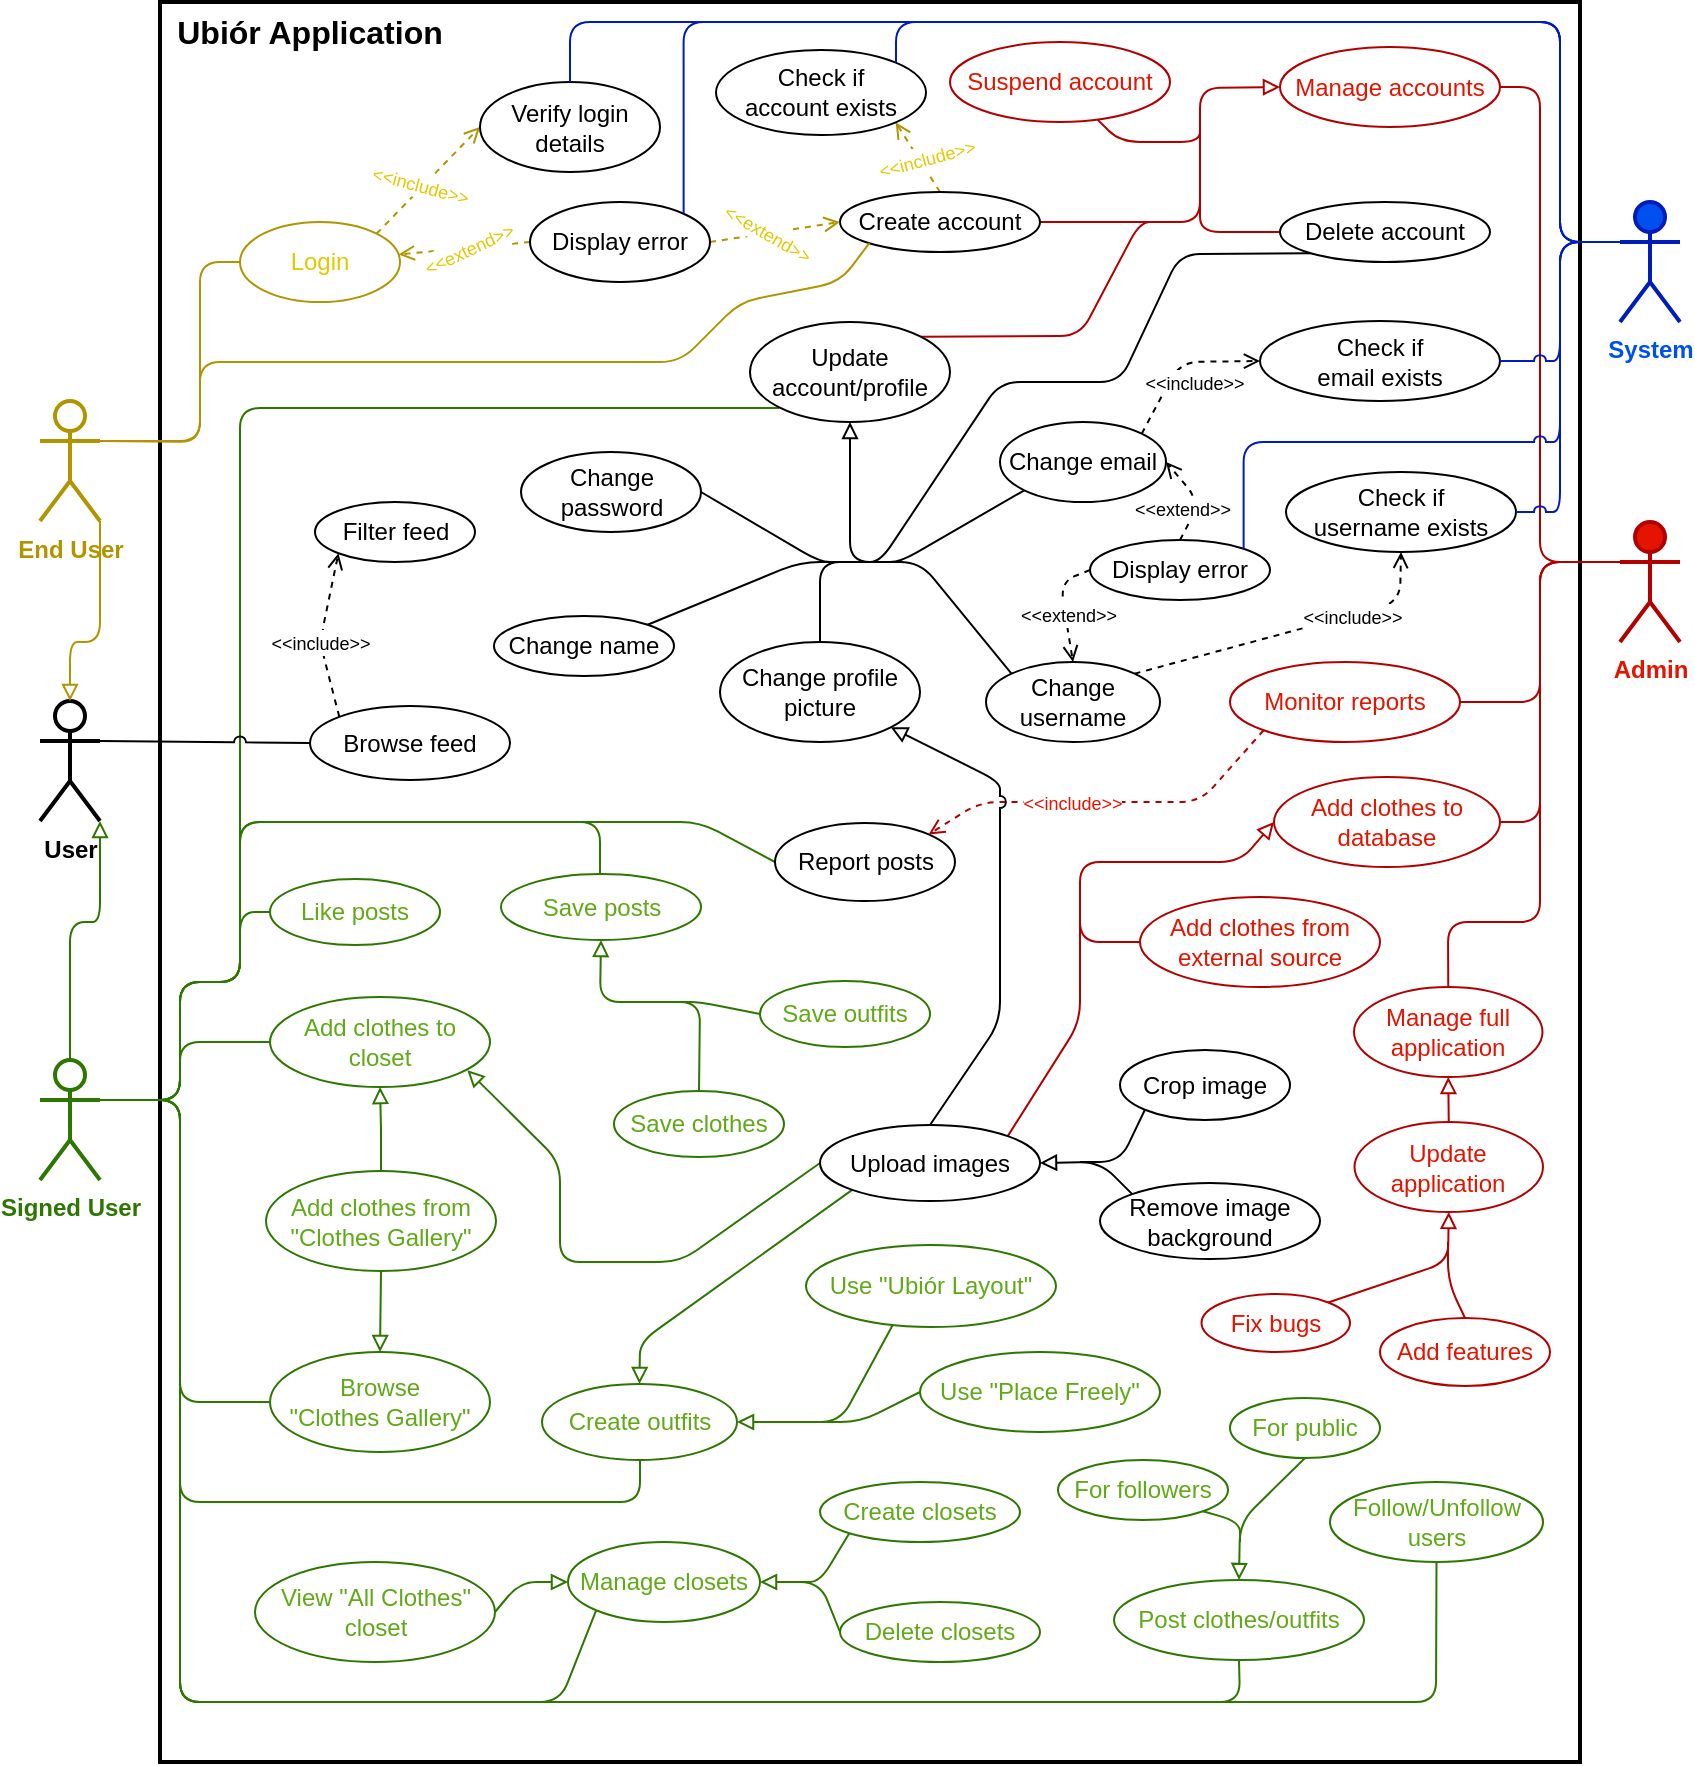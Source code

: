 <mxfile version="24.7.17">
  <diagram name="Page-1" id="gs_aOqwsEI-hXeiFnMBu">
    <mxGraphModel dx="1235" dy="787" grid="1" gridSize="10" guides="1" tooltips="1" connect="1" arrows="1" fold="1" page="1" pageScale="1" pageWidth="850" pageHeight="1100" math="0" shadow="0">
      <root>
        <mxCell id="0" />
        <mxCell id="1" parent="0" />
        <mxCell id="WsgM8p-42U-ugkuJ-MHo-3" value="" style="rounded=0;whiteSpace=wrap;html=1;pointerEvents=0;strokeColor=default;strokeWidth=2;align=center;verticalAlign=middle;fontFamily=Helvetica;fontSize=16;fontColor=default;fontStyle=1;fillColor=none;glass=0;" vertex="1" parent="1">
          <mxGeometry x="80" y="50" width="710" height="880" as="geometry" />
        </mxCell>
        <mxCell id="CfmcXVOaQfcL6Jrz_3zt-61" style="edgeStyle=orthogonalEdgeStyle;curved=0;rounded=1;orthogonalLoop=1;jettySize=auto;html=1;exitX=1;exitY=0.333;exitDx=0;exitDy=0;exitPerimeter=0;elbow=vertical;endArrow=none;endFill=0;fillColor=#60a917;strokeColor=#2D7600;entryX=0;entryY=1;entryDx=0;entryDy=0;" parent="1" source="CfmcXVOaQfcL6Jrz_3zt-5" target="CfmcXVOaQfcL6Jrz_3zt-29" edge="1">
          <mxGeometry relative="1" as="geometry">
            <Array as="points">
              <mxPoint x="90" y="599" />
              <mxPoint x="90" y="540" />
              <mxPoint x="120" y="540" />
              <mxPoint x="120" y="253" />
              <mxPoint x="390" y="253" />
            </Array>
          </mxGeometry>
        </mxCell>
        <mxCell id="CfmcXVOaQfcL6Jrz_3zt-181" style="edgeStyle=none;rounded=1;orthogonalLoop=1;jettySize=auto;html=1;exitX=1;exitY=0.333;exitDx=0;exitDy=0;exitPerimeter=0;entryX=0;entryY=0.5;entryDx=0;entryDy=0;elbow=vertical;curved=0;fillColor=#60a917;strokeColor=#2D7600;endArrow=none;endFill=0;" parent="1" source="CfmcXVOaQfcL6Jrz_3zt-5" target="CfmcXVOaQfcL6Jrz_3zt-36" edge="1">
          <mxGeometry relative="1" as="geometry">
            <Array as="points">
              <mxPoint x="90" y="599" />
              <mxPoint x="90" y="540" />
              <mxPoint x="120" y="540" />
              <mxPoint x="120" y="460" />
              <mxPoint x="350" y="460" />
            </Array>
          </mxGeometry>
        </mxCell>
        <mxCell id="CfmcXVOaQfcL6Jrz_3zt-231" style="edgeStyle=none;rounded=1;orthogonalLoop=1;jettySize=auto;html=1;exitX=1;exitY=0.333;exitDx=0;exitDy=0;exitPerimeter=0;entryX=0;entryY=1;entryDx=0;entryDy=0;elbow=vertical;fillColor=#60a917;strokeColor=#2D7600;endArrow=none;endFill=0;curved=0;" parent="1" source="CfmcXVOaQfcL6Jrz_3zt-5" target="CfmcXVOaQfcL6Jrz_3zt-17" edge="1">
          <mxGeometry relative="1" as="geometry">
            <Array as="points">
              <mxPoint x="90" y="599" />
              <mxPoint x="90" y="900" />
              <mxPoint x="280" y="900" />
            </Array>
          </mxGeometry>
        </mxCell>
        <mxCell id="CfmcXVOaQfcL6Jrz_3zt-232" style="edgeStyle=none;rounded=1;orthogonalLoop=1;jettySize=auto;html=1;exitX=1;exitY=0.333;exitDx=0;exitDy=0;exitPerimeter=0;entryX=0.5;entryY=1;entryDx=0;entryDy=0;elbow=vertical;fillColor=#60a917;strokeColor=#2D7600;curved=0;endArrow=none;endFill=0;" parent="1" source="CfmcXVOaQfcL6Jrz_3zt-5" target="CfmcXVOaQfcL6Jrz_3zt-16" edge="1">
          <mxGeometry relative="1" as="geometry">
            <Array as="points">
              <mxPoint x="90" y="599" />
              <mxPoint x="90" y="900" />
              <mxPoint x="718" y="900" />
            </Array>
          </mxGeometry>
        </mxCell>
        <mxCell id="CfmcXVOaQfcL6Jrz_3zt-239" style="edgeStyle=none;rounded=1;orthogonalLoop=1;jettySize=auto;html=1;exitX=1;exitY=0.333;exitDx=0;exitDy=0;exitPerimeter=0;entryX=0.5;entryY=1;entryDx=0;entryDy=0;elbow=vertical;curved=0;endArrow=none;endFill=0;fillColor=#60a917;strokeColor=#2D7600;" parent="1" source="CfmcXVOaQfcL6Jrz_3zt-5" target="CfmcXVOaQfcL6Jrz_3zt-21" edge="1">
          <mxGeometry relative="1" as="geometry">
            <Array as="points">
              <mxPoint x="90" y="599" />
              <mxPoint x="90" y="900" />
              <mxPoint x="620" y="900" />
            </Array>
          </mxGeometry>
        </mxCell>
        <mxCell id="GW-0ELmirw-C5afW0s54-2" style="edgeStyle=orthogonalEdgeStyle;rounded=1;orthogonalLoop=1;jettySize=auto;html=1;exitX=1;exitY=0.333;exitDx=0;exitDy=0;exitPerimeter=0;entryX=0.5;entryY=0;entryDx=0;entryDy=0;fillColor=#60a917;strokeColor=#2D7600;endArrow=none;endFill=0;curved=0;" parent="1" source="CfmcXVOaQfcL6Jrz_3zt-5" target="CfmcXVOaQfcL6Jrz_3zt-126" edge="1">
          <mxGeometry relative="1" as="geometry">
            <Array as="points">
              <mxPoint x="90" y="599" />
              <mxPoint x="90" y="540" />
              <mxPoint x="120" y="540" />
              <mxPoint x="120" y="460" />
              <mxPoint x="300" y="460" />
              <mxPoint x="300" y="486" />
            </Array>
          </mxGeometry>
        </mxCell>
        <mxCell id="GW-0ELmirw-C5afW0s54-3" style="edgeStyle=orthogonalEdgeStyle;rounded=1;orthogonalLoop=1;jettySize=auto;html=1;exitX=1;exitY=0.333;exitDx=0;exitDy=0;exitPerimeter=0;entryX=0;entryY=0.5;entryDx=0;entryDy=0;curved=0;endArrow=none;endFill=0;fillColor=#60a917;strokeColor=#2D7600;" parent="1" source="CfmcXVOaQfcL6Jrz_3zt-5" target="CfmcXVOaQfcL6Jrz_3zt-67" edge="1">
          <mxGeometry relative="1" as="geometry">
            <Array as="points">
              <mxPoint x="90" y="599" />
              <mxPoint x="90" y="570" />
              <mxPoint x="135" y="570" />
            </Array>
          </mxGeometry>
        </mxCell>
        <mxCell id="GW-0ELmirw-C5afW0s54-4" style="edgeStyle=orthogonalEdgeStyle;rounded=1;orthogonalLoop=1;jettySize=auto;html=1;exitX=1;exitY=0.333;exitDx=0;exitDy=0;exitPerimeter=0;entryX=0;entryY=0.5;entryDx=0;entryDy=0;curved=0;fillColor=#60a917;strokeColor=#2D7600;endArrow=none;endFill=0;" parent="1" source="CfmcXVOaQfcL6Jrz_3zt-5" target="CfmcXVOaQfcL6Jrz_3zt-12" edge="1">
          <mxGeometry relative="1" as="geometry">
            <Array as="points">
              <mxPoint x="90" y="599" />
              <mxPoint x="90" y="750" />
            </Array>
          </mxGeometry>
        </mxCell>
        <mxCell id="RnD1XmNKYKSBcxlzAFA2-1" style="edgeStyle=orthogonalEdgeStyle;rounded=1;orthogonalLoop=1;jettySize=auto;html=1;exitX=1;exitY=0.333;exitDx=0;exitDy=0;exitPerimeter=0;entryX=0.5;entryY=1;entryDx=0;entryDy=0;endArrow=none;endFill=0;curved=0;fillColor=#60a917;strokeColor=#2D7600;" parent="1" source="CfmcXVOaQfcL6Jrz_3zt-5" target="CfmcXVOaQfcL6Jrz_3zt-19" edge="1">
          <mxGeometry relative="1" as="geometry">
            <Array as="points">
              <mxPoint x="90" y="599" />
              <mxPoint x="90" y="800" />
              <mxPoint x="320" y="800" />
              <mxPoint x="320" y="769" />
            </Array>
          </mxGeometry>
        </mxCell>
        <mxCell id="CfmcXVOaQfcL6Jrz_3zt-5" value="&lt;font color=&quot;#2d7600&quot;&gt;Signed User&lt;/font&gt;" style="shape=umlActor;verticalLabelPosition=bottom;verticalAlign=top;html=1;strokeWidth=2;fontStyle=1;fillColor=default;fontColor=#ffffff;strokeColor=#2D7600;" parent="1" vertex="1">
          <mxGeometry x="20" y="579" width="30" height="60" as="geometry" />
        </mxCell>
        <mxCell id="CfmcXVOaQfcL6Jrz_3zt-57" style="edgeStyle=orthogonalEdgeStyle;curved=0;rounded=1;orthogonalLoop=1;jettySize=auto;html=1;exitX=0;exitY=0.333;exitDx=0;exitDy=0;exitPerimeter=0;entryX=1;entryY=0.5;entryDx=0;entryDy=0;elbow=vertical;endArrow=none;endFill=0;fillColor=#e51400;strokeColor=#B20000;" parent="1" source="CfmcXVOaQfcL6Jrz_3zt-8" target="CfmcXVOaQfcL6Jrz_3zt-34" edge="1">
          <mxGeometry relative="1" as="geometry">
            <Array as="points">
              <mxPoint x="770" y="330" />
              <mxPoint x="770" y="93" />
            </Array>
          </mxGeometry>
        </mxCell>
        <mxCell id="CfmcXVOaQfcL6Jrz_3zt-141" style="edgeStyle=none;rounded=1;orthogonalLoop=1;jettySize=auto;html=1;exitX=0;exitY=0.333;exitDx=0;exitDy=0;exitPerimeter=0;entryX=1;entryY=0.5;entryDx=0;entryDy=0;elbow=vertical;curved=0;fillColor=#e51400;strokeColor=#B20000;endArrow=none;endFill=0;" parent="1" source="CfmcXVOaQfcL6Jrz_3zt-8" target="CfmcXVOaQfcL6Jrz_3zt-37" edge="1">
          <mxGeometry relative="1" as="geometry">
            <Array as="points">
              <mxPoint x="770" y="330" />
              <mxPoint x="770" y="400" />
            </Array>
          </mxGeometry>
        </mxCell>
        <mxCell id="CfmcXVOaQfcL6Jrz_3zt-193" style="edgeStyle=none;rounded=1;orthogonalLoop=1;jettySize=auto;html=1;exitX=0;exitY=0.333;exitDx=0;exitDy=0;exitPerimeter=0;entryX=1;entryY=0.5;entryDx=0;entryDy=0;elbow=vertical;curved=0;fillColor=#e51400;strokeColor=#B20000;endArrow=none;endFill=0;" parent="1" source="CfmcXVOaQfcL6Jrz_3zt-8" target="CfmcXVOaQfcL6Jrz_3zt-14" edge="1">
          <mxGeometry relative="1" as="geometry">
            <Array as="points">
              <mxPoint x="770" y="330" />
              <mxPoint x="770" y="460" />
            </Array>
          </mxGeometry>
        </mxCell>
        <mxCell id="CfmcXVOaQfcL6Jrz_3zt-258" style="edgeStyle=none;rounded=1;orthogonalLoop=1;jettySize=auto;html=1;exitX=0;exitY=0.333;exitDx=0;exitDy=0;exitPerimeter=0;entryX=0.5;entryY=0;entryDx=0;entryDy=0;elbow=vertical;fillColor=#e51400;strokeColor=#B20000;curved=0;endArrow=none;endFill=0;" parent="1" source="CfmcXVOaQfcL6Jrz_3zt-8" target="CfmcXVOaQfcL6Jrz_3zt-243" edge="1">
          <mxGeometry relative="1" as="geometry">
            <Array as="points">
              <mxPoint x="770" y="330" />
              <mxPoint x="770" y="510" />
              <mxPoint x="724" y="510" />
            </Array>
          </mxGeometry>
        </mxCell>
        <mxCell id="CfmcXVOaQfcL6Jrz_3zt-8" value="&lt;b&gt;Admin&lt;/b&gt;" style="shape=umlActor;verticalLabelPosition=bottom;verticalAlign=top;html=1;strokeWidth=2;fillColor=#e51400;fontColor=#e31400;strokeColor=#B20000;" parent="1" vertex="1">
          <mxGeometry x="810" y="310" width="30" height="60" as="geometry" />
        </mxCell>
        <mxCell id="CfmcXVOaQfcL6Jrz_3zt-53" style="edgeStyle=none;rounded=0;orthogonalLoop=1;jettySize=auto;html=1;exitX=1;exitY=0;exitDx=0;exitDy=0;entryX=0;entryY=0.5;entryDx=0;entryDy=0;elbow=vertical;dashed=1;endArrow=open;endFill=0;strokeColor=#B09500;" parent="1" source="CfmcXVOaQfcL6Jrz_3zt-10" target="CfmcXVOaQfcL6Jrz_3zt-42" edge="1">
          <mxGeometry relative="1" as="geometry" />
        </mxCell>
        <mxCell id="CfmcXVOaQfcL6Jrz_3zt-86" value="&lt;font style=&quot;font-size: 9px;&quot;&gt;&amp;lt;&amp;lt;include&amp;gt;&amp;gt;&lt;/font&gt;" style="edgeLabel;html=1;align=center;verticalAlign=middle;resizable=0;points=[];rotation=15;fontColor=#E3C800;" parent="CfmcXVOaQfcL6Jrz_3zt-53" vertex="1" connectable="0">
          <mxGeometry x="-0.129" y="2" relative="1" as="geometry">
            <mxPoint as="offset" />
          </mxGeometry>
        </mxCell>
        <mxCell id="CfmcXVOaQfcL6Jrz_3zt-10" value="Login" style="ellipse;whiteSpace=wrap;html=1;fontColor=#E3C800;strokeColor=#B09500;" parent="1" vertex="1">
          <mxGeometry x="120" y="160" width="80" height="40" as="geometry" />
        </mxCell>
        <mxCell id="CfmcXVOaQfcL6Jrz_3zt-171" style="edgeStyle=none;rounded=1;orthogonalLoop=1;jettySize=auto;html=1;exitX=0.5;exitY=0;exitDx=0;exitDy=0;entryX=1;entryY=1;entryDx=0;entryDy=0;elbow=vertical;endArrow=open;endFill=0;dashed=1;curved=0;strokeColor=#B09500;" parent="1" source="CfmcXVOaQfcL6Jrz_3zt-11" target="CfmcXVOaQfcL6Jrz_3zt-168" edge="1">
          <mxGeometry relative="1" as="geometry" />
        </mxCell>
        <mxCell id="CfmcXVOaQfcL6Jrz_3zt-172" value="&lt;font style=&quot;font-size: 9px;&quot;&gt;&amp;lt;&amp;lt;include&amp;gt;&amp;gt;&lt;/font&gt;" style="edgeLabel;html=1;align=center;verticalAlign=middle;resizable=0;points=[];rotation=-15;fontColor=#E3C800;" parent="CfmcXVOaQfcL6Jrz_3zt-171" vertex="1" connectable="0">
          <mxGeometry x="-0.128" relative="1" as="geometry">
            <mxPoint x="2" y="-2" as="offset" />
          </mxGeometry>
        </mxCell>
        <mxCell id="CfmcXVOaQfcL6Jrz_3zt-188" style="edgeStyle=none;rounded=1;orthogonalLoop=1;jettySize=auto;html=1;exitX=1;exitY=0.5;exitDx=0;exitDy=0;entryX=0;entryY=0.5;entryDx=0;entryDy=0;elbow=vertical;endArrow=block;endFill=0;curved=0;fontColor=#E31400;strokeColor=#B20000;" parent="1" source="CfmcXVOaQfcL6Jrz_3zt-11" target="CfmcXVOaQfcL6Jrz_3zt-34" edge="1">
          <mxGeometry relative="1" as="geometry">
            <Array as="points">
              <mxPoint x="600" y="160" />
              <mxPoint x="600" y="93" />
            </Array>
          </mxGeometry>
        </mxCell>
        <mxCell id="CfmcXVOaQfcL6Jrz_3zt-11" value="Create account" style="ellipse;whiteSpace=wrap;html=1;fontColor=default;strokeColor=default;" parent="1" vertex="1">
          <mxGeometry x="420" y="145" width="100" height="30" as="geometry" />
        </mxCell>
        <mxCell id="CfmcXVOaQfcL6Jrz_3zt-12" value="Browse&lt;div&gt;&quot;Clothes Gallery&quot;&lt;/div&gt;" style="ellipse;whiteSpace=wrap;html=1;fillColor=default;fontColor=#60a917;strokeColor=#2D7600;" parent="1" vertex="1">
          <mxGeometry x="135" y="725" width="110" height="50" as="geometry" />
        </mxCell>
        <mxCell id="CfmcXVOaQfcL6Jrz_3zt-182" style="edgeStyle=none;rounded=1;orthogonalLoop=1;jettySize=auto;html=1;exitX=0;exitY=1;exitDx=0;exitDy=0;elbow=vertical;endArrow=none;endFill=0;curved=0;" parent="1" source="CfmcXVOaQfcL6Jrz_3zt-13" edge="1">
          <mxGeometry relative="1" as="geometry">
            <mxPoint x="440" y="330" as="targetPoint" />
            <Array as="points">
              <mxPoint x="450" y="330" />
            </Array>
          </mxGeometry>
        </mxCell>
        <mxCell id="--wB-XkUsaIhxWmXg_Ob-29" style="edgeStyle=none;rounded=1;orthogonalLoop=1;jettySize=auto;html=1;exitX=1;exitY=0;exitDx=0;exitDy=0;entryX=0;entryY=0.5;entryDx=0;entryDy=0;curved=0;endArrow=open;endFill=0;dashed=1;" parent="1" source="CfmcXVOaQfcL6Jrz_3zt-13" target="--wB-XkUsaIhxWmXg_Ob-25" edge="1">
          <mxGeometry relative="1" as="geometry">
            <Array as="points">
              <mxPoint x="590" y="230" />
            </Array>
          </mxGeometry>
        </mxCell>
        <mxCell id="--wB-XkUsaIhxWmXg_Ob-30" value="&lt;font style=&quot;font-size: 9px;&quot;&gt;&amp;lt;&amp;lt;include&amp;gt;&amp;gt;&lt;/font&gt;" style="edgeLabel;html=1;align=center;verticalAlign=middle;resizable=0;points=[];" parent="--wB-XkUsaIhxWmXg_Ob-29" vertex="1" connectable="0">
          <mxGeometry x="-0.024" y="-1" relative="1" as="geometry">
            <mxPoint x="6" y="8" as="offset" />
          </mxGeometry>
        </mxCell>
        <mxCell id="CfmcXVOaQfcL6Jrz_3zt-13" value="Change email" style="ellipse;whiteSpace=wrap;html=1;" parent="1" vertex="1">
          <mxGeometry x="500" y="260" width="83" height="40" as="geometry" />
        </mxCell>
        <mxCell id="CfmcXVOaQfcL6Jrz_3zt-14" value="Add clothes to database" style="ellipse;whiteSpace=wrap;html=1;fontColor=#E31400;strokeColor=#B20000;" parent="1" vertex="1">
          <mxGeometry x="637" y="437.5" width="113" height="45" as="geometry" />
        </mxCell>
        <mxCell id="CfmcXVOaQfcL6Jrz_3zt-16" value="Follow/Unfollow users" style="ellipse;whiteSpace=wrap;html=1;strokeColor=#2D7600;fontColor=#60A917;" parent="1" vertex="1">
          <mxGeometry x="665" y="790" width="106.5" height="40" as="geometry" />
        </mxCell>
        <mxCell id="CfmcXVOaQfcL6Jrz_3zt-17" value="Manage closets" style="ellipse;whiteSpace=wrap;html=1;strokeColor=#2D7600;fontColor=#60A917;" parent="1" vertex="1">
          <mxGeometry x="284" y="820" width="96" height="40" as="geometry" />
        </mxCell>
        <mxCell id="RnD1XmNKYKSBcxlzAFA2-4" style="edgeStyle=none;rounded=1;orthogonalLoop=1;jettySize=auto;html=1;exitX=1;exitY=0.5;exitDx=0;exitDy=0;entryX=0;entryY=0.5;entryDx=0;entryDy=0;endArrow=block;endFill=0;curved=0;fillColor=#60a917;strokeColor=#2D7600;" parent="1" source="CfmcXVOaQfcL6Jrz_3zt-18" target="CfmcXVOaQfcL6Jrz_3zt-17" edge="1">
          <mxGeometry relative="1" as="geometry">
            <Array as="points">
              <mxPoint x="260" y="840" />
            </Array>
          </mxGeometry>
        </mxCell>
        <mxCell id="CfmcXVOaQfcL6Jrz_3zt-18" value="View &quot;All Clothes&quot; closet" style="ellipse;whiteSpace=wrap;html=1;fillColor=default;fontColor=#60a917;strokeColor=#2D7600;" parent="1" vertex="1">
          <mxGeometry x="127.5" y="830" width="120" height="50" as="geometry" />
        </mxCell>
        <mxCell id="CfmcXVOaQfcL6Jrz_3zt-19" value="Create outfits" style="ellipse;whiteSpace=wrap;html=1;fillColor=default;fontColor=#60a917;strokeColor=#2D7600;" parent="1" vertex="1">
          <mxGeometry x="271" y="741" width="97.5" height="38" as="geometry" />
        </mxCell>
        <mxCell id="CJZJnSRUZcpcNnFTIrwE-15" style="edgeStyle=none;rounded=1;orthogonalLoop=1;jettySize=auto;html=1;exitX=0.348;exitY=0.97;exitDx=0;exitDy=0;endArrow=none;endFill=0;curved=0;fillColor=#60a917;strokeColor=#2D7600;fontColor=#60a917;exitPerimeter=0;" parent="1" source="CfmcXVOaQfcL6Jrz_3zt-20" edge="1">
          <mxGeometry relative="1" as="geometry">
            <mxPoint x="400" y="760" as="targetPoint" />
            <Array as="points">
              <mxPoint x="420" y="760" />
            </Array>
          </mxGeometry>
        </mxCell>
        <mxCell id="CfmcXVOaQfcL6Jrz_3zt-20" value="Use &quot;Ubiór Layout&quot;" style="ellipse;whiteSpace=wrap;html=1;fillColor=default;fontColor=#60a917;strokeColor=#2D7600;" parent="1" vertex="1">
          <mxGeometry x="403" y="671.5" width="125" height="41" as="geometry" />
        </mxCell>
        <mxCell id="CfmcXVOaQfcL6Jrz_3zt-21" value="Post clothes/outfits" style="ellipse;whiteSpace=wrap;html=1;strokeColor=#2D7600;fontColor=#60A917;" parent="1" vertex="1">
          <mxGeometry x="557" y="839" width="125" height="40" as="geometry" />
        </mxCell>
        <mxCell id="CfmcXVOaQfcL6Jrz_3zt-100" style="edgeStyle=none;rounded=1;orthogonalLoop=1;jettySize=auto;html=1;exitX=0;exitY=0;exitDx=0;exitDy=0;entryX=0;entryY=1;entryDx=0;entryDy=0;elbow=vertical;endArrow=open;endFill=0;dashed=1;curved=0;" parent="1" source="CfmcXVOaQfcL6Jrz_3zt-22" target="CfmcXVOaQfcL6Jrz_3zt-35" edge="1">
          <mxGeometry relative="1" as="geometry">
            <Array as="points">
              <mxPoint x="160" y="370" />
            </Array>
          </mxGeometry>
        </mxCell>
        <mxCell id="CfmcXVOaQfcL6Jrz_3zt-101" value="&lt;font style=&quot;font-size: 9px;&quot;&gt;&amp;lt;&amp;lt;include&amp;gt;&amp;gt;&lt;/font&gt;" style="edgeLabel;html=1;align=center;verticalAlign=middle;resizable=0;points=[];rotation=0;" parent="CfmcXVOaQfcL6Jrz_3zt-100" vertex="1" connectable="0">
          <mxGeometry x="-0.143" relative="1" as="geometry">
            <mxPoint x="-1" y="-3" as="offset" />
          </mxGeometry>
        </mxCell>
        <mxCell id="CfmcXVOaQfcL6Jrz_3zt-22" value="Browse feed" style="ellipse;whiteSpace=wrap;html=1;" parent="1" vertex="1">
          <mxGeometry x="155" y="402" width="100" height="37" as="geometry" />
        </mxCell>
        <mxCell id="CfmcXVOaQfcL6Jrz_3zt-23" value="Like posts" style="ellipse;whiteSpace=wrap;html=1;strokeColor=#2D7600;fontColor=#60A917;" parent="1" vertex="1">
          <mxGeometry x="135" y="488.5" width="85" height="33" as="geometry" />
        </mxCell>
        <mxCell id="CfmcXVOaQfcL6Jrz_3zt-194" style="edgeStyle=none;rounded=1;orthogonalLoop=1;jettySize=auto;html=1;exitX=1;exitY=0;exitDx=0;exitDy=0;entryX=0;entryY=0.5;entryDx=0;entryDy=0;elbow=vertical;endArrow=block;endFill=0;curved=0;fontColor=#E31400;strokeColor=#B20000;" parent="1" source="CfmcXVOaQfcL6Jrz_3zt-25" target="CfmcXVOaQfcL6Jrz_3zt-14" edge="1">
          <mxGeometry relative="1" as="geometry">
            <Array as="points">
              <mxPoint x="540" y="560" />
              <mxPoint x="540" y="480" />
              <mxPoint x="620" y="480" />
            </Array>
          </mxGeometry>
        </mxCell>
        <mxCell id="CfmcXVOaQfcL6Jrz_3zt-215" style="edgeStyle=none;rounded=1;orthogonalLoop=1;jettySize=auto;html=1;exitX=0;exitY=0.5;exitDx=0;exitDy=0;entryX=0.897;entryY=0.813;entryDx=0;entryDy=0;elbow=vertical;curved=0;endArrow=block;endFill=0;strokeWidth=1;jumpStyle=arc;entryPerimeter=0;fillColor=#60a917;strokeColor=#2D7600;fontColor=#60a917;" parent="1" source="CfmcXVOaQfcL6Jrz_3zt-25" target="CfmcXVOaQfcL6Jrz_3zt-67" edge="1">
          <mxGeometry relative="1" as="geometry">
            <Array as="points">
              <mxPoint x="340" y="680" />
              <mxPoint x="280" y="680" />
              <mxPoint x="280" y="630" />
            </Array>
          </mxGeometry>
        </mxCell>
        <mxCell id="CJZJnSRUZcpcNnFTIrwE-20" style="edgeStyle=none;rounded=1;orthogonalLoop=1;jettySize=auto;html=1;exitX=0;exitY=1;exitDx=0;exitDy=0;entryX=0.5;entryY=0;entryDx=0;entryDy=0;curved=0;endArrow=block;endFill=0;fillColor=#60a917;strokeColor=#2D7600;fontColor=#60a917;" parent="1" source="CfmcXVOaQfcL6Jrz_3zt-25" target="CfmcXVOaQfcL6Jrz_3zt-19" edge="1">
          <mxGeometry relative="1" as="geometry">
            <Array as="points">
              <mxPoint x="320" y="720" />
            </Array>
          </mxGeometry>
        </mxCell>
        <mxCell id="CfmcXVOaQfcL6Jrz_3zt-25" value="Upload images" style="ellipse;whiteSpace=wrap;html=1;" parent="1" vertex="1">
          <mxGeometry x="410" y="611.5" width="110" height="38" as="geometry" />
        </mxCell>
        <mxCell id="CfmcXVOaQfcL6Jrz_3zt-198" style="edgeStyle=none;rounded=0;orthogonalLoop=1;jettySize=auto;html=1;exitX=0.5;exitY=1;exitDx=0;exitDy=0;entryX=0.5;entryY=0;entryDx=0;entryDy=0;elbow=vertical;endArrow=block;endFill=0;fillColor=#60a917;strokeColor=#2D7600;fontColor=#60a917;" parent="1" source="CfmcXVOaQfcL6Jrz_3zt-26" target="CfmcXVOaQfcL6Jrz_3zt-12" edge="1">
          <mxGeometry relative="1" as="geometry" />
        </mxCell>
        <mxCell id="GW-0ELmirw-C5afW0s54-6" style="edgeStyle=orthogonalEdgeStyle;rounded=0;orthogonalLoop=1;jettySize=auto;html=1;exitX=0.5;exitY=0;exitDx=0;exitDy=0;entryX=0.5;entryY=1;entryDx=0;entryDy=0;endArrow=block;endFill=0;fillColor=#60a917;strokeColor=#2D7600;" parent="1" source="CfmcXVOaQfcL6Jrz_3zt-26" target="CfmcXVOaQfcL6Jrz_3zt-67" edge="1">
          <mxGeometry relative="1" as="geometry" />
        </mxCell>
        <mxCell id="CfmcXVOaQfcL6Jrz_3zt-26" value="Add clothes from&lt;div&gt;&quot;Clothes Gallery&quot;&lt;/div&gt;" style="ellipse;whiteSpace=wrap;html=1;fillColor=default;fontColor=#60a917;strokeColor=#2D7600;" parent="1" vertex="1">
          <mxGeometry x="133" y="634.5" width="115" height="50" as="geometry" />
        </mxCell>
        <mxCell id="CfmcXVOaQfcL6Jrz_3zt-189" style="edgeStyle=none;rounded=1;orthogonalLoop=1;jettySize=auto;html=1;elbow=vertical;curved=0;endArrow=none;endFill=0;fontColor=#E31400;strokeColor=#B20000;" parent="1" source="CfmcXVOaQfcL6Jrz_3zt-28" edge="1">
          <mxGeometry relative="1" as="geometry">
            <mxPoint x="600" y="110" as="targetPoint" />
            <Array as="points">
              <mxPoint x="560" y="120" />
              <mxPoint x="600" y="120" />
            </Array>
          </mxGeometry>
        </mxCell>
        <mxCell id="CfmcXVOaQfcL6Jrz_3zt-28" value="Suspend account" style="ellipse;whiteSpace=wrap;html=1;fontColor=#E31400;strokeColor=#B20000;" parent="1" vertex="1">
          <mxGeometry x="475" y="70" width="110" height="40" as="geometry" />
        </mxCell>
        <mxCell id="CfmcXVOaQfcL6Jrz_3zt-135" style="edgeStyle=none;rounded=1;orthogonalLoop=1;jettySize=auto;html=1;exitX=1;exitY=0;exitDx=0;exitDy=0;elbow=vertical;endArrow=none;endFill=0;curved=0;fontColor=#E31400;strokeColor=#B20000;" parent="1" source="CfmcXVOaQfcL6Jrz_3zt-29" edge="1">
          <mxGeometry relative="1" as="geometry">
            <mxPoint x="580" y="160" as="targetPoint" />
            <Array as="points">
              <mxPoint x="540" y="217" />
              <mxPoint x="570" y="160" />
            </Array>
          </mxGeometry>
        </mxCell>
        <mxCell id="CfmcXVOaQfcL6Jrz_3zt-29" value="Update account/profile" style="ellipse;whiteSpace=wrap;html=1;" parent="1" vertex="1">
          <mxGeometry x="375" y="210" width="100" height="50" as="geometry" />
        </mxCell>
        <mxCell id="CfmcXVOaQfcL6Jrz_3zt-143" style="edgeStyle=none;rounded=1;orthogonalLoop=1;jettySize=auto;html=1;exitX=0.5;exitY=0;exitDx=0;exitDy=0;elbow=vertical;endArrow=none;endFill=0;curved=0;" parent="1" source="CfmcXVOaQfcL6Jrz_3zt-30" edge="1">
          <mxGeometry relative="1" as="geometry">
            <mxPoint x="440" y="330" as="targetPoint" />
            <Array as="points">
              <mxPoint x="410" y="330" />
            </Array>
          </mxGeometry>
        </mxCell>
        <mxCell id="CJZJnSRUZcpcNnFTIrwE-8" style="edgeStyle=none;rounded=1;orthogonalLoop=1;jettySize=auto;html=1;exitX=1;exitY=0;exitDx=0;exitDy=0;entryX=0.5;entryY=1;entryDx=0;entryDy=0;endArrow=open;endFill=0;dashed=1;curved=0;" parent="1" source="CfmcXVOaQfcL6Jrz_3zt-115" target="CJZJnSRUZcpcNnFTIrwE-4" edge="1">
          <mxGeometry relative="1" as="geometry">
            <Array as="points">
              <mxPoint x="700" y="350" />
            </Array>
          </mxGeometry>
        </mxCell>
        <mxCell id="CJZJnSRUZcpcNnFTIrwE-9" value="&lt;font style=&quot;font-size: 9px;&quot;&gt;&amp;lt;&amp;lt;include&amp;gt;&amp;gt;&lt;/font&gt;" style="edgeLabel;html=1;align=center;verticalAlign=middle;resizable=0;points=[];rotation=0;" parent="CJZJnSRUZcpcNnFTIrwE-8" vertex="1" connectable="0">
          <mxGeometry x="-0.182" y="-2" relative="1" as="geometry">
            <mxPoint x="44" y="-14" as="offset" />
          </mxGeometry>
        </mxCell>
        <mxCell id="CfmcXVOaQfcL6Jrz_3zt-30" value="Change profile picture" style="ellipse;whiteSpace=wrap;html=1;" parent="1" vertex="1">
          <mxGeometry x="360" y="370" width="100" height="50" as="geometry" />
        </mxCell>
        <mxCell id="CfmcXVOaQfcL6Jrz_3zt-218" style="edgeStyle=none;rounded=1;orthogonalLoop=1;jettySize=auto;html=1;exitX=0;exitY=0.5;exitDx=0;exitDy=0;entryX=1;entryY=0.5;entryDx=0;entryDy=0;elbow=vertical;curved=0;endArrow=block;endFill=0;fillColor=#60a917;strokeColor=#2D7600;fontColor=#60a917;" parent="1" source="CfmcXVOaQfcL6Jrz_3zt-31" target="CfmcXVOaQfcL6Jrz_3zt-19" edge="1">
          <mxGeometry relative="1" as="geometry">
            <Array as="points">
              <mxPoint x="430" y="760" />
            </Array>
          </mxGeometry>
        </mxCell>
        <mxCell id="CfmcXVOaQfcL6Jrz_3zt-31" value="Use &quot;Place Freely&quot;" style="ellipse;whiteSpace=wrap;html=1;fillColor=default;fontColor=#60a917;strokeColor=#2D7600;" parent="1" vertex="1">
          <mxGeometry x="460" y="725" width="120" height="40" as="geometry" />
        </mxCell>
        <mxCell id="CfmcXVOaQfcL6Jrz_3zt-49" style="edgeStyle=orthogonalEdgeStyle;curved=0;rounded=1;orthogonalLoop=1;jettySize=auto;html=1;exitX=1;exitY=0.333;exitDx=0;exitDy=0;exitPerimeter=0;entryX=0;entryY=0.5;entryDx=0;entryDy=0;elbow=vertical;fillColor=#e3c800;strokeColor=#B09500;endArrow=none;endFill=0;" parent="1" source="CfmcXVOaQfcL6Jrz_3zt-33" target="CfmcXVOaQfcL6Jrz_3zt-10" edge="1">
          <mxGeometry relative="1" as="geometry">
            <Array as="points">
              <mxPoint x="100" y="269" />
              <mxPoint x="100" y="180" />
            </Array>
          </mxGeometry>
        </mxCell>
        <mxCell id="CJZJnSRUZcpcNnFTIrwE-21" style="edgeStyle=none;rounded=1;orthogonalLoop=1;jettySize=auto;html=1;exitX=1;exitY=0.333;exitDx=0;exitDy=0;exitPerimeter=0;entryX=0;entryY=1;entryDx=0;entryDy=0;endArrow=none;endFill=0;fillColor=#e3c800;strokeColor=#B09500;curved=0;" parent="1" source="CfmcXVOaQfcL6Jrz_3zt-33" target="CfmcXVOaQfcL6Jrz_3zt-11" edge="1">
          <mxGeometry relative="1" as="geometry">
            <Array as="points">
              <mxPoint x="100" y="270" />
              <mxPoint x="100" y="230" />
              <mxPoint x="340" y="230" />
              <mxPoint x="370" y="200" />
              <mxPoint x="420" y="190" />
            </Array>
          </mxGeometry>
        </mxCell>
        <mxCell id="CfmcXVOaQfcL6Jrz_3zt-33" value="&lt;b&gt;End User&lt;/b&gt;" style="shape=umlActor;verticalLabelPosition=bottom;verticalAlign=top;html=1;strokeWidth=2;fillColor=default;fontColor=#b09500;strokeColor=#B09500;" parent="1" vertex="1">
          <mxGeometry x="20" y="249.5" width="30" height="60" as="geometry" />
        </mxCell>
        <mxCell id="CfmcXVOaQfcL6Jrz_3zt-34" value="Manage accounts" style="ellipse;whiteSpace=wrap;html=1;fontColor=#E31400;strokeColor=#B20000;" parent="1" vertex="1">
          <mxGeometry x="640" y="72.5" width="110" height="40" as="geometry" />
        </mxCell>
        <mxCell id="CfmcXVOaQfcL6Jrz_3zt-35" value="Filter feed" style="ellipse;whiteSpace=wrap;html=1;" parent="1" vertex="1">
          <mxGeometry x="157.5" y="300" width="80" height="30" as="geometry" />
        </mxCell>
        <mxCell id="CfmcXVOaQfcL6Jrz_3zt-36" value="Report posts" style="ellipse;whiteSpace=wrap;html=1;strokeColor=default;fontColor=default;" parent="1" vertex="1">
          <mxGeometry x="387.5" y="460.5" width="90" height="39" as="geometry" />
        </mxCell>
        <mxCell id="CfmcXVOaQfcL6Jrz_3zt-123" style="edgeStyle=none;rounded=1;orthogonalLoop=1;jettySize=auto;html=1;exitX=0;exitY=1;exitDx=0;exitDy=0;entryX=1;entryY=0;entryDx=0;entryDy=0;elbow=vertical;endArrow=open;endFill=0;dashed=1;curved=0;fontColor=#E31400;strokeColor=#B20000;" parent="1" source="CfmcXVOaQfcL6Jrz_3zt-37" target="CfmcXVOaQfcL6Jrz_3zt-36" edge="1">
          <mxGeometry relative="1" as="geometry">
            <Array as="points">
              <mxPoint x="600" y="450" />
              <mxPoint x="490" y="450" />
            </Array>
          </mxGeometry>
        </mxCell>
        <mxCell id="CfmcXVOaQfcL6Jrz_3zt-124" value="&lt;font style=&quot;font-size: 9px;&quot;&gt;&amp;lt;&amp;lt;include&amp;gt;&amp;gt;&lt;/font&gt;" style="edgeLabel;html=1;align=center;verticalAlign=middle;resizable=0;points=[];fontColor=#E31400;" parent="CfmcXVOaQfcL6Jrz_3zt-123" vertex="1" connectable="0">
          <mxGeometry x="0.001" y="1" relative="1" as="geometry">
            <mxPoint x="-18" y="-1" as="offset" />
          </mxGeometry>
        </mxCell>
        <mxCell id="CfmcXVOaQfcL6Jrz_3zt-37" value="Monitor reports" style="ellipse;whiteSpace=wrap;html=1;fontColor=#E31400;strokeColor=#B20000;" parent="1" vertex="1">
          <mxGeometry x="615" y="380" width="115" height="40" as="geometry" />
        </mxCell>
        <mxCell id="CfmcXVOaQfcL6Jrz_3zt-133" style="edgeStyle=none;rounded=1;orthogonalLoop=1;jettySize=auto;html=1;exitX=0;exitY=0.5;exitDx=0;exitDy=0;elbow=vertical;endArrow=none;endFill=0;curved=0;fontColor=#E31400;strokeColor=#B20000;" parent="1" source="CfmcXVOaQfcL6Jrz_3zt-38" edge="1">
          <mxGeometry relative="1" as="geometry">
            <mxPoint x="600" y="140" as="targetPoint" />
            <Array as="points">
              <mxPoint x="600" y="165" />
              <mxPoint x="600" y="150" />
            </Array>
          </mxGeometry>
        </mxCell>
        <mxCell id="CJZJnSRUZcpcNnFTIrwE-3" style="edgeStyle=none;rounded=1;orthogonalLoop=1;jettySize=auto;html=1;exitX=0;exitY=1;exitDx=0;exitDy=0;endArrow=none;endFill=0;curved=0;" parent="1" source="CfmcXVOaQfcL6Jrz_3zt-38" edge="1">
          <mxGeometry relative="1" as="geometry">
            <mxPoint x="430" y="330" as="targetPoint" />
            <Array as="points">
              <mxPoint x="590" y="176" />
              <mxPoint x="560" y="240" />
              <mxPoint x="500" y="240" />
              <mxPoint x="440" y="330" />
            </Array>
          </mxGeometry>
        </mxCell>
        <mxCell id="CfmcXVOaQfcL6Jrz_3zt-38" value="Delete account" style="ellipse;whiteSpace=wrap;html=1;fontColor=default;strokeColor=default;" parent="1" vertex="1">
          <mxGeometry x="640" y="150" width="105" height="30" as="geometry" />
        </mxCell>
        <mxCell id="CfmcXVOaQfcL6Jrz_3zt-217" style="edgeStyle=none;rounded=1;orthogonalLoop=1;jettySize=auto;html=1;exitX=0;exitY=0.5;exitDx=0;exitDy=0;elbow=vertical;endArrow=none;endFill=0;curved=0;fontColor=#E31400;strokeColor=#B20000;" parent="1" source="CfmcXVOaQfcL6Jrz_3zt-39" edge="1">
          <mxGeometry relative="1" as="geometry">
            <mxPoint x="540" y="500" as="targetPoint" />
            <Array as="points">
              <mxPoint x="540" y="520" />
            </Array>
          </mxGeometry>
        </mxCell>
        <mxCell id="CfmcXVOaQfcL6Jrz_3zt-39" value="Add clothes from external source" style="ellipse;whiteSpace=wrap;html=1;fontColor=#E31400;strokeColor=#B20000;" parent="1" vertex="1">
          <mxGeometry x="570" y="497.5" width="120" height="45" as="geometry" />
        </mxCell>
        <mxCell id="CfmcXVOaQfcL6Jrz_3zt-42" value="Verify login details" style="ellipse;whiteSpace=wrap;html=1;fontColor=default;strokeColor=default;" parent="1" vertex="1">
          <mxGeometry x="240" y="90" width="90" height="45" as="geometry" />
        </mxCell>
        <mxCell id="CfmcXVOaQfcL6Jrz_3zt-55" style="edgeStyle=none;rounded=0;orthogonalLoop=1;jettySize=auto;html=1;exitX=0;exitY=0.5;exitDx=0;exitDy=0;elbow=vertical;dashed=1;endArrow=open;endFill=0;strokeColor=#B09500;" parent="1" source="CfmcXVOaQfcL6Jrz_3zt-44" target="CfmcXVOaQfcL6Jrz_3zt-10" edge="1">
          <mxGeometry relative="1" as="geometry" />
        </mxCell>
        <mxCell id="CfmcXVOaQfcL6Jrz_3zt-87" value="&lt;font style=&quot;font-size: 9px;&quot;&gt;&amp;lt;&amp;lt;extend&amp;gt;&amp;gt;&lt;/font&gt;" style="edgeLabel;html=1;align=center;verticalAlign=middle;resizable=0;points=[];rotation=-25;fontColor=#E3C800;" parent="CfmcXVOaQfcL6Jrz_3zt-55" vertex="1" connectable="0">
          <mxGeometry x="-0.068" relative="1" as="geometry">
            <mxPoint as="offset" />
          </mxGeometry>
        </mxCell>
        <mxCell id="CfmcXVOaQfcL6Jrz_3zt-169" style="edgeStyle=none;rounded=0;orthogonalLoop=1;jettySize=auto;html=1;exitX=1;exitY=0.5;exitDx=0;exitDy=0;entryX=0;entryY=0.5;entryDx=0;entryDy=0;elbow=vertical;endArrow=open;endFill=0;dashed=1;strokeColor=#B09500;" parent="1" source="CfmcXVOaQfcL6Jrz_3zt-44" target="CfmcXVOaQfcL6Jrz_3zt-11" edge="1">
          <mxGeometry relative="1" as="geometry" />
        </mxCell>
        <mxCell id="CfmcXVOaQfcL6Jrz_3zt-170" value="&lt;font style=&quot;font-size: 9px;&quot;&gt;&amp;lt;&amp;lt;extend&amp;gt;&amp;gt;&lt;/font&gt;" style="edgeLabel;html=1;align=center;verticalAlign=middle;resizable=0;points=[];rotation=30;fontColor=#E3C800;" parent="CfmcXVOaQfcL6Jrz_3zt-169" vertex="1" connectable="0">
          <mxGeometry x="0.095" relative="1" as="geometry">
            <mxPoint x="-7" as="offset" />
          </mxGeometry>
        </mxCell>
        <mxCell id="CfmcXVOaQfcL6Jrz_3zt-44" value="Display error" style="ellipse;whiteSpace=wrap;html=1;fontColor=default;strokeColor=default;" parent="1" vertex="1">
          <mxGeometry x="265" y="150" width="90" height="40" as="geometry" />
        </mxCell>
        <mxCell id="CfmcXVOaQfcL6Jrz_3zt-142" style="edgeStyle=none;rounded=1;orthogonalLoop=1;jettySize=auto;html=1;exitX=1;exitY=0.5;exitDx=0;exitDy=0;elbow=vertical;endArrow=none;endFill=0;curved=0;" parent="1" source="CfmcXVOaQfcL6Jrz_3zt-65" edge="1">
          <mxGeometry relative="1" as="geometry">
            <mxPoint x="420" y="330" as="targetPoint" />
            <Array as="points">
              <mxPoint x="410" y="330" />
            </Array>
          </mxGeometry>
        </mxCell>
        <mxCell id="CfmcXVOaQfcL6Jrz_3zt-65" value="Change password" style="ellipse;whiteSpace=wrap;html=1;" parent="1" vertex="1">
          <mxGeometry x="260.5" y="275" width="90" height="40" as="geometry" />
        </mxCell>
        <mxCell id="CfmcXVOaQfcL6Jrz_3zt-67" value="Add clothes to closet" style="ellipse;whiteSpace=wrap;html=1;fillColor=default;fontColor=#60a917;strokeColor=#2D7600;" parent="1" vertex="1">
          <mxGeometry x="135" y="547.5" width="110" height="45" as="geometry" />
        </mxCell>
        <mxCell id="CfmcXVOaQfcL6Jrz_3zt-180" style="edgeStyle=orthogonalEdgeStyle;curved=0;rounded=1;orthogonalLoop=1;jettySize=auto;html=1;exitX=1;exitY=0.333;exitDx=0;exitDy=0;exitPerimeter=0;elbow=vertical;endArrow=none;endFill=0;fillColor=#60a917;strokeColor=#2D7600;entryX=0;entryY=0.5;entryDx=0;entryDy=0;jumpStyle=none;" parent="1" source="CfmcXVOaQfcL6Jrz_3zt-5" target="CfmcXVOaQfcL6Jrz_3zt-23" edge="1">
          <mxGeometry relative="1" as="geometry">
            <mxPoint x="52.5" y="604" as="sourcePoint" />
            <mxPoint x="377.5" y="230" as="targetPoint" />
            <Array as="points">
              <mxPoint x="90" y="599" />
              <mxPoint x="90" y="540" />
              <mxPoint x="120" y="540" />
              <mxPoint x="120" y="505" />
            </Array>
          </mxGeometry>
        </mxCell>
        <mxCell id="CfmcXVOaQfcL6Jrz_3zt-144" style="edgeStyle=none;rounded=1;orthogonalLoop=1;jettySize=auto;html=1;exitX=0;exitY=0;exitDx=0;exitDy=0;elbow=vertical;endArrow=block;endFill=0;entryX=0.5;entryY=1;entryDx=0;entryDy=0;curved=0;" parent="1" source="CfmcXVOaQfcL6Jrz_3zt-115" target="CfmcXVOaQfcL6Jrz_3zt-29" edge="1">
          <mxGeometry relative="1" as="geometry">
            <Array as="points">
              <mxPoint x="460" y="330" />
              <mxPoint x="425" y="330" />
            </Array>
          </mxGeometry>
        </mxCell>
        <mxCell id="CfmcXVOaQfcL6Jrz_3zt-115" value="Change username" style="ellipse;whiteSpace=wrap;html=1;" parent="1" vertex="1">
          <mxGeometry x="493" y="380" width="87" height="40" as="geometry" />
        </mxCell>
        <mxCell id="CfmcXVOaQfcL6Jrz_3zt-126" value="Save posts" style="ellipse;whiteSpace=wrap;html=1;fillColor=default;fontColor=#60A917;strokeColor=#2D7600;labelBorderColor=none;" parent="1" vertex="1">
          <mxGeometry x="250.5" y="486" width="100" height="33" as="geometry" />
        </mxCell>
        <mxCell id="CfmcXVOaQfcL6Jrz_3zt-168" value="Check if&lt;div&gt;account exists&lt;/div&gt;" style="ellipse;whiteSpace=wrap;html=1;fontColor=default;strokeColor=default;" parent="1" vertex="1">
          <mxGeometry x="358" y="74" width="105" height="42.5" as="geometry" />
        </mxCell>
        <mxCell id="CfmcXVOaQfcL6Jrz_3zt-176" style="edgeStyle=none;rounded=1;orthogonalLoop=1;jettySize=auto;html=1;exitX=1;exitY=0.333;exitDx=0;exitDy=0;exitPerimeter=0;entryX=0;entryY=0.5;entryDx=0;entryDy=0;elbow=vertical;curved=0;endArrow=none;endFill=0;jumpStyle=arc;" parent="1" source="CfmcXVOaQfcL6Jrz_3zt-173" target="CfmcXVOaQfcL6Jrz_3zt-22" edge="1">
          <mxGeometry relative="1" as="geometry">
            <Array as="points">
              <mxPoint x="100" y="420" />
            </Array>
          </mxGeometry>
        </mxCell>
        <mxCell id="CfmcXVOaQfcL6Jrz_3zt-173" value="User" style="shape=umlActor;verticalLabelPosition=bottom;verticalAlign=top;html=1;strokeWidth=2;fontStyle=1" parent="1" vertex="1">
          <mxGeometry x="20" y="399.5" width="30" height="60" as="geometry" />
        </mxCell>
        <mxCell id="CfmcXVOaQfcL6Jrz_3zt-191" style="edgeStyle=none;rounded=1;orthogonalLoop=1;jettySize=auto;html=1;exitX=1;exitY=1;exitDx=0;exitDy=0;exitPerimeter=0;entryX=0.5;entryY=0;entryDx=0;entryDy=0;entryPerimeter=0;elbow=vertical;fillColor=#e3c800;strokeColor=#B09500;endArrow=block;endFill=0;curved=0;" parent="1" source="CfmcXVOaQfcL6Jrz_3zt-33" target="CfmcXVOaQfcL6Jrz_3zt-173" edge="1">
          <mxGeometry relative="1" as="geometry">
            <Array as="points">
              <mxPoint x="50" y="370" />
              <mxPoint x="35" y="370" />
            </Array>
          </mxGeometry>
        </mxCell>
        <mxCell id="CfmcXVOaQfcL6Jrz_3zt-192" style="edgeStyle=none;rounded=1;orthogonalLoop=1;jettySize=auto;html=1;exitX=0.5;exitY=0;exitDx=0;exitDy=0;exitPerimeter=0;entryX=1;entryY=1;entryDx=0;entryDy=0;entryPerimeter=0;elbow=vertical;endArrow=block;endFill=0;curved=0;fillColor=#60a917;strokeColor=#2D7600;" parent="1" source="CfmcXVOaQfcL6Jrz_3zt-5" target="CfmcXVOaQfcL6Jrz_3zt-173" edge="1">
          <mxGeometry relative="1" as="geometry">
            <Array as="points">
              <mxPoint x="35" y="510" />
              <mxPoint x="50" y="510" />
            </Array>
          </mxGeometry>
        </mxCell>
        <mxCell id="CJZJnSRUZcpcNnFTIrwE-10" style="edgeStyle=none;rounded=1;orthogonalLoop=1;jettySize=auto;html=1;exitX=0.5;exitY=0;exitDx=0;exitDy=0;entryX=0.5;entryY=1;entryDx=0;entryDy=0;endArrow=block;endFill=0;curved=0;fillColor=#60a917;strokeColor=#2D7600;" parent="1" source="CfmcXVOaQfcL6Jrz_3zt-205" target="CfmcXVOaQfcL6Jrz_3zt-126" edge="1">
          <mxGeometry relative="1" as="geometry">
            <Array as="points">
              <mxPoint x="350" y="550" />
              <mxPoint x="300" y="550" />
            </Array>
          </mxGeometry>
        </mxCell>
        <mxCell id="CfmcXVOaQfcL6Jrz_3zt-205" value="Save clothes" style="ellipse;whiteSpace=wrap;html=1;fillColor=default;fontColor=#60A917;strokeColor=#2D7600;" parent="1" vertex="1">
          <mxGeometry x="307" y="594.5" width="85" height="33" as="geometry" />
        </mxCell>
        <mxCell id="CJZJnSRUZcpcNnFTIrwE-11" style="edgeStyle=none;rounded=1;orthogonalLoop=1;jettySize=auto;html=1;exitX=0;exitY=0.5;exitDx=0;exitDy=0;endArrow=none;endFill=0;curved=0;fillColor=#60a917;strokeColor=#2D7600;" parent="1" source="CfmcXVOaQfcL6Jrz_3zt-207" edge="1">
          <mxGeometry relative="1" as="geometry">
            <mxPoint x="340" y="550" as="targetPoint" />
            <Array as="points">
              <mxPoint x="350" y="550" />
            </Array>
          </mxGeometry>
        </mxCell>
        <mxCell id="CfmcXVOaQfcL6Jrz_3zt-207" value="Save outfits" style="ellipse;whiteSpace=wrap;html=1;fillColor=default;fontColor=#60A917;strokeColor=#2D7600;" parent="1" vertex="1">
          <mxGeometry x="380" y="539.5" width="85" height="33" as="geometry" />
        </mxCell>
        <mxCell id="CJZJnSRUZcpcNnFTIrwE-18" style="edgeStyle=none;rounded=1;orthogonalLoop=1;jettySize=auto;html=1;exitX=0;exitY=0;exitDx=0;exitDy=0;entryX=1;entryY=0.5;entryDx=0;entryDy=0;endArrow=block;endFill=0;curved=0;" parent="1" source="CfmcXVOaQfcL6Jrz_3zt-226" target="CfmcXVOaQfcL6Jrz_3zt-25" edge="1">
          <mxGeometry relative="1" as="geometry">
            <Array as="points">
              <mxPoint x="550" y="630" />
            </Array>
          </mxGeometry>
        </mxCell>
        <mxCell id="CfmcXVOaQfcL6Jrz_3zt-226" value="Remove image background" style="ellipse;whiteSpace=wrap;html=1;" parent="1" vertex="1">
          <mxGeometry x="550" y="640.5" width="110" height="38" as="geometry" />
        </mxCell>
        <mxCell id="CJZJnSRUZcpcNnFTIrwE-19" style="edgeStyle=none;rounded=1;orthogonalLoop=1;jettySize=auto;html=1;exitX=0;exitY=1;exitDx=0;exitDy=0;endArrow=none;endFill=0;curved=0;" parent="1" source="CfmcXVOaQfcL6Jrz_3zt-227" edge="1">
          <mxGeometry relative="1" as="geometry">
            <mxPoint x="540" y="630" as="targetPoint" />
            <Array as="points">
              <mxPoint x="560" y="630" />
            </Array>
          </mxGeometry>
        </mxCell>
        <mxCell id="CfmcXVOaQfcL6Jrz_3zt-227" value="Crop image" style="ellipse;whiteSpace=wrap;html=1;" parent="1" vertex="1">
          <mxGeometry x="560" y="574" width="85" height="35" as="geometry" />
        </mxCell>
        <mxCell id="CfmcXVOaQfcL6Jrz_3zt-241" style="edgeStyle=none;rounded=1;orthogonalLoop=1;jettySize=auto;html=1;exitX=0;exitY=1;exitDx=0;exitDy=0;elbow=vertical;endArrow=none;endFill=0;curved=0;strokeColor=#2D7600;" parent="1" source="CfmcXVOaQfcL6Jrz_3zt-233" edge="1">
          <mxGeometry relative="1" as="geometry">
            <mxPoint x="400" y="840" as="targetPoint" />
            <Array as="points">
              <mxPoint x="410" y="840" />
            </Array>
          </mxGeometry>
        </mxCell>
        <mxCell id="CfmcXVOaQfcL6Jrz_3zt-233" value="Create closets" style="ellipse;whiteSpace=wrap;html=1;strokeColor=#2D7600;fontColor=#60A917;" parent="1" vertex="1">
          <mxGeometry x="410" y="790" width="100" height="30" as="geometry" />
        </mxCell>
        <mxCell id="CfmcXVOaQfcL6Jrz_3zt-240" style="edgeStyle=none;rounded=1;orthogonalLoop=1;jettySize=auto;html=1;exitX=0;exitY=0.5;exitDx=0;exitDy=0;entryX=1;entryY=0.5;entryDx=0;entryDy=0;elbow=vertical;curved=0;endArrow=block;endFill=0;strokeColor=#2D7600;" parent="1" source="CfmcXVOaQfcL6Jrz_3zt-234" target="CfmcXVOaQfcL6Jrz_3zt-17" edge="1">
          <mxGeometry relative="1" as="geometry">
            <Array as="points">
              <mxPoint x="410" y="840" />
            </Array>
          </mxGeometry>
        </mxCell>
        <mxCell id="CfmcXVOaQfcL6Jrz_3zt-234" value="Delete closets" style="ellipse;whiteSpace=wrap;html=1;strokeColor=#2D7600;fontColor=#60A917;" parent="1" vertex="1">
          <mxGeometry x="420" y="850" width="100" height="30" as="geometry" />
        </mxCell>
        <mxCell id="CfmcXVOaQfcL6Jrz_3zt-243" value="Manage full application" style="ellipse;whiteSpace=wrap;html=1;fontColor=#E31400;strokeColor=#B20000;" parent="1" vertex="1">
          <mxGeometry x="677" y="542.5" width="94.25" height="45" as="geometry" />
        </mxCell>
        <mxCell id="CJZJnSRUZcpcNnFTIrwE-16" style="edgeStyle=none;rounded=1;orthogonalLoop=1;jettySize=auto;html=1;exitX=1;exitY=0;exitDx=0;exitDy=0;entryX=0.5;entryY=1;entryDx=0;entryDy=0;fillColor=#e51400;strokeColor=#B20000;endArrow=block;endFill=0;curved=0;" parent="1" source="CfmcXVOaQfcL6Jrz_3zt-245" target="CfmcXVOaQfcL6Jrz_3zt-246" edge="1">
          <mxGeometry relative="1" as="geometry">
            <Array as="points">
              <mxPoint x="724" y="680" />
            </Array>
          </mxGeometry>
        </mxCell>
        <mxCell id="CfmcXVOaQfcL6Jrz_3zt-245" value="Fix bugs" style="ellipse;whiteSpace=wrap;html=1;fontColor=#E31400;strokeColor=#B20000;" parent="1" vertex="1">
          <mxGeometry x="600.75" y="696" width="74.25" height="29" as="geometry" />
        </mxCell>
        <mxCell id="CfmcXVOaQfcL6Jrz_3zt-257" style="edgeStyle=none;rounded=0;orthogonalLoop=1;jettySize=auto;html=1;exitX=0.5;exitY=0;exitDx=0;exitDy=0;entryX=0.5;entryY=1;entryDx=0;entryDy=0;elbow=vertical;endArrow=block;endFill=0;fillColor=#e51400;strokeColor=#B20000;" parent="1" source="CfmcXVOaQfcL6Jrz_3zt-246" target="CfmcXVOaQfcL6Jrz_3zt-243" edge="1">
          <mxGeometry relative="1" as="geometry" />
        </mxCell>
        <mxCell id="CfmcXVOaQfcL6Jrz_3zt-246" value="Update application" style="ellipse;whiteSpace=wrap;html=1;fontColor=#E31400;strokeColor=#B20000;" parent="1" vertex="1">
          <mxGeometry x="677.25" y="610" width="94.25" height="45" as="geometry" />
        </mxCell>
        <mxCell id="CJZJnSRUZcpcNnFTIrwE-17" style="edgeStyle=none;rounded=1;orthogonalLoop=1;jettySize=auto;html=1;exitX=0.5;exitY=0;exitDx=0;exitDy=0;endArrow=none;endFill=0;curved=0;fillColor=#e51400;strokeColor=#B20000;" parent="1" source="CfmcXVOaQfcL6Jrz_3zt-247" edge="1">
          <mxGeometry relative="1" as="geometry">
            <mxPoint x="724" y="670" as="targetPoint" />
            <Array as="points">
              <mxPoint x="724" y="690" />
            </Array>
          </mxGeometry>
        </mxCell>
        <mxCell id="CfmcXVOaQfcL6Jrz_3zt-247" value="Add features" style="ellipse;whiteSpace=wrap;html=1;fontColor=#E31400;strokeColor=#B20000;" parent="1" vertex="1">
          <mxGeometry x="690" y="708" width="85" height="34" as="geometry" />
        </mxCell>
        <mxCell id="CJZJnSRUZcpcNnFTIrwE-2" style="edgeStyle=none;rounded=1;orthogonalLoop=1;jettySize=auto;html=1;exitX=0.5;exitY=0;exitDx=0;exitDy=0;entryX=1;entryY=1;entryDx=0;entryDy=0;jumpStyle=arc;endArrow=block;endFill=0;curved=0;" parent="1" source="CfmcXVOaQfcL6Jrz_3zt-25" target="CfmcXVOaQfcL6Jrz_3zt-30" edge="1">
          <mxGeometry relative="1" as="geometry">
            <Array as="points">
              <mxPoint x="500" y="560" />
              <mxPoint x="500" y="440" />
            </Array>
          </mxGeometry>
        </mxCell>
        <mxCell id="CJZJnSRUZcpcNnFTIrwE-4" value="Check if&lt;div&gt;username exists&lt;/div&gt;" style="ellipse;whiteSpace=wrap;html=1;fontColor=default;strokeColor=default;" parent="1" vertex="1">
          <mxGeometry x="643" y="285" width="115" height="40" as="geometry" />
        </mxCell>
        <mxCell id="CJZJnSRUZcpcNnFTIrwE-7" style="edgeStyle=none;rounded=1;orthogonalLoop=1;jettySize=auto;html=1;exitX=1;exitY=0;exitDx=0;exitDy=0;endArrow=none;endFill=0;curved=0;" parent="1" source="CJZJnSRUZcpcNnFTIrwE-5" edge="1">
          <mxGeometry relative="1" as="geometry">
            <mxPoint x="420" y="330" as="targetPoint" />
            <Array as="points">
              <mxPoint x="400" y="330" />
            </Array>
          </mxGeometry>
        </mxCell>
        <mxCell id="CJZJnSRUZcpcNnFTIrwE-5" value="Change name" style="ellipse;whiteSpace=wrap;html=1;" parent="1" vertex="1">
          <mxGeometry x="247" y="357" width="90" height="30" as="geometry" />
        </mxCell>
        <mxCell id="CJZJnSRUZcpcNnFTIrwE-13" style="edgeStyle=none;rounded=1;orthogonalLoop=1;jettySize=auto;html=1;exitX=0;exitY=0.5;exitDx=0;exitDy=0;entryX=0.5;entryY=0;entryDx=0;entryDy=0;endArrow=open;endFill=0;dashed=1;curved=0;" parent="1" source="CJZJnSRUZcpcNnFTIrwE-6" target="CfmcXVOaQfcL6Jrz_3zt-115" edge="1">
          <mxGeometry relative="1" as="geometry">
            <Array as="points">
              <mxPoint x="530" y="340" />
            </Array>
          </mxGeometry>
        </mxCell>
        <mxCell id="CJZJnSRUZcpcNnFTIrwE-14" value="&lt;font style=&quot;font-size: 9px;&quot;&gt;&amp;lt;&amp;lt;extend&amp;gt;&amp;gt;&lt;/font&gt;" style="edgeLabel;html=1;align=center;verticalAlign=middle;resizable=0;points=[];rotation=0;" parent="CJZJnSRUZcpcNnFTIrwE-13" vertex="1" connectable="0">
          <mxGeometry x="-0.007" relative="1" as="geometry">
            <mxPoint x="2" y="4" as="offset" />
          </mxGeometry>
        </mxCell>
        <mxCell id="--wB-XkUsaIhxWmXg_Ob-26" style="edgeStyle=none;rounded=1;orthogonalLoop=1;jettySize=auto;html=1;exitX=0.5;exitY=0;exitDx=0;exitDy=0;entryX=1;entryY=0.5;entryDx=0;entryDy=0;curved=0;dashed=1;endArrow=open;endFill=0;jumpStyle=arc;" parent="1" source="CJZJnSRUZcpcNnFTIrwE-6" target="CfmcXVOaQfcL6Jrz_3zt-13" edge="1">
          <mxGeometry relative="1" as="geometry">
            <Array as="points">
              <mxPoint x="600" y="300" />
            </Array>
          </mxGeometry>
        </mxCell>
        <mxCell id="--wB-XkUsaIhxWmXg_Ob-27" value="&lt;span style=&quot;font-size: 9px;&quot;&gt;&amp;lt;&amp;lt;extend&amp;gt;&amp;gt;&lt;/span&gt;" style="edgeLabel;html=1;align=center;verticalAlign=middle;resizable=0;points=[];rotation=0;" parent="--wB-XkUsaIhxWmXg_Ob-26" vertex="1" connectable="0">
          <mxGeometry x="-0.478" y="1" relative="1" as="geometry">
            <mxPoint x="-4" y="-5" as="offset" />
          </mxGeometry>
        </mxCell>
        <mxCell id="CJZJnSRUZcpcNnFTIrwE-6" value="Display error" style="ellipse;whiteSpace=wrap;html=1;fontColor=default;strokeColor=default;" parent="1" vertex="1">
          <mxGeometry x="545" y="319" width="90" height="30" as="geometry" />
        </mxCell>
        <mxCell id="--wB-XkUsaIhxWmXg_Ob-24" style="edgeStyle=none;rounded=1;orthogonalLoop=1;jettySize=auto;html=1;exitX=1;exitY=1;exitDx=0;exitDy=0;curved=0;endArrow=none;endFill=0;fillColor=#60a917;strokeColor=#2D7600;" parent="1" source="--wB-XkUsaIhxWmXg_Ob-1" edge="1">
          <mxGeometry relative="1" as="geometry">
            <mxPoint x="620" y="820" as="targetPoint" />
            <Array as="points">
              <mxPoint x="620" y="810" />
            </Array>
          </mxGeometry>
        </mxCell>
        <mxCell id="--wB-XkUsaIhxWmXg_Ob-1" value="For followers" style="ellipse;whiteSpace=wrap;html=1;strokeColor=#2D7600;fontColor=#60A917;" parent="1" vertex="1">
          <mxGeometry x="529" y="779" width="85" height="30" as="geometry" />
        </mxCell>
        <mxCell id="--wB-XkUsaIhxWmXg_Ob-22" style="edgeStyle=none;rounded=1;orthogonalLoop=1;jettySize=auto;html=1;exitX=0.5;exitY=1;exitDx=0;exitDy=0;entryX=0.5;entryY=0;entryDx=0;entryDy=0;endArrow=block;endFill=0;curved=0;fillColor=#60a917;strokeColor=#2D7600;" parent="1" source="--wB-XkUsaIhxWmXg_Ob-2" target="CfmcXVOaQfcL6Jrz_3zt-21" edge="1">
          <mxGeometry relative="1" as="geometry">
            <Array as="points">
              <mxPoint x="620" y="810" />
            </Array>
          </mxGeometry>
        </mxCell>
        <mxCell id="--wB-XkUsaIhxWmXg_Ob-2" value="For public" style="ellipse;whiteSpace=wrap;html=1;strokeColor=#2D7600;fontColor=#60A917;" parent="1" vertex="1">
          <mxGeometry x="615" y="748" width="75" height="30" as="geometry" />
        </mxCell>
        <mxCell id="--wB-XkUsaIhxWmXg_Ob-25" value="Check if&lt;div&gt;email exists&lt;/div&gt;" style="ellipse;whiteSpace=wrap;html=1;fontColor=default;strokeColor=default;" parent="1" vertex="1">
          <mxGeometry x="630" y="209.5" width="120" height="40" as="geometry" />
        </mxCell>
        <mxCell id="RnD1XmNKYKSBcxlzAFA2-9" style="edgeStyle=orthogonalEdgeStyle;rounded=1;orthogonalLoop=1;jettySize=auto;html=1;exitX=0;exitY=0.333;exitDx=0;exitDy=0;exitPerimeter=0;entryX=1;entryY=0.5;entryDx=0;entryDy=0;endArrow=none;endFill=0;fillColor=#0050ef;strokeColor=#001DBC;curved=0;jumpStyle=arc;" parent="1" source="RnD1XmNKYKSBcxlzAFA2-6" target="--wB-XkUsaIhxWmXg_Ob-25" edge="1">
          <mxGeometry relative="1" as="geometry" />
        </mxCell>
        <mxCell id="RnD1XmNKYKSBcxlzAFA2-10" style="edgeStyle=orthogonalEdgeStyle;rounded=1;orthogonalLoop=1;jettySize=auto;html=1;exitX=0;exitY=0.333;exitDx=0;exitDy=0;exitPerimeter=0;entryX=1;entryY=0.5;entryDx=0;entryDy=0;endArrow=none;endFill=0;fillColor=#0050ef;strokeColor=#001DBC;curved=0;jumpStyle=arc;" parent="1" source="RnD1XmNKYKSBcxlzAFA2-6" target="CJZJnSRUZcpcNnFTIrwE-4" edge="1">
          <mxGeometry relative="1" as="geometry">
            <Array as="points">
              <mxPoint x="780" y="170" />
              <mxPoint x="780" y="305" />
            </Array>
          </mxGeometry>
        </mxCell>
        <mxCell id="RnD1XmNKYKSBcxlzAFA2-11" style="edgeStyle=orthogonalEdgeStyle;rounded=1;orthogonalLoop=1;jettySize=auto;html=1;exitX=0;exitY=0.333;exitDx=0;exitDy=0;exitPerimeter=0;entryX=1;entryY=0;entryDx=0;entryDy=0;endArrow=none;endFill=0;fillColor=#0050ef;strokeColor=#001DBC;curved=0;jumpStyle=arc;" parent="1" source="RnD1XmNKYKSBcxlzAFA2-6" target="CJZJnSRUZcpcNnFTIrwE-6" edge="1">
          <mxGeometry relative="1" as="geometry">
            <Array as="points">
              <mxPoint x="780" y="170" />
              <mxPoint x="780" y="270" />
              <mxPoint x="622" y="270" />
            </Array>
          </mxGeometry>
        </mxCell>
        <mxCell id="RnD1XmNKYKSBcxlzAFA2-12" style="edgeStyle=orthogonalEdgeStyle;rounded=1;orthogonalLoop=1;jettySize=auto;html=1;exitX=0;exitY=0.333;exitDx=0;exitDy=0;exitPerimeter=0;entryX=1;entryY=0;entryDx=0;entryDy=0;endArrow=none;endFill=0;fillColor=#0050ef;strokeColor=#001DBC;curved=0;" parent="1" source="RnD1XmNKYKSBcxlzAFA2-6" target="CfmcXVOaQfcL6Jrz_3zt-168" edge="1">
          <mxGeometry relative="1" as="geometry">
            <Array as="points">
              <mxPoint x="780" y="170" />
              <mxPoint x="780" y="60" />
              <mxPoint x="448" y="60" />
              <mxPoint x="448" y="80" />
            </Array>
          </mxGeometry>
        </mxCell>
        <mxCell id="RnD1XmNKYKSBcxlzAFA2-13" style="edgeStyle=orthogonalEdgeStyle;rounded=1;orthogonalLoop=1;jettySize=auto;html=1;exitX=0;exitY=0.333;exitDx=0;exitDy=0;exitPerimeter=0;entryX=0.5;entryY=0;entryDx=0;entryDy=0;curved=0;fillColor=#0050ef;strokeColor=#001DBC;endArrow=none;endFill=0;" parent="1" source="RnD1XmNKYKSBcxlzAFA2-6" target="CfmcXVOaQfcL6Jrz_3zt-42" edge="1">
          <mxGeometry relative="1" as="geometry">
            <Array as="points">
              <mxPoint x="780" y="170" />
              <mxPoint x="780" y="60" />
              <mxPoint x="285" y="60" />
            </Array>
          </mxGeometry>
        </mxCell>
        <mxCell id="RnD1XmNKYKSBcxlzAFA2-14" style="edgeStyle=orthogonalEdgeStyle;rounded=1;orthogonalLoop=1;jettySize=auto;html=1;exitX=0;exitY=0.333;exitDx=0;exitDy=0;exitPerimeter=0;entryX=1;entryY=0;entryDx=0;entryDy=0;curved=0;endArrow=none;endFill=0;fillColor=#0050ef;strokeColor=#001DBC;" parent="1" source="RnD1XmNKYKSBcxlzAFA2-6" target="CfmcXVOaQfcL6Jrz_3zt-44" edge="1">
          <mxGeometry relative="1" as="geometry">
            <Array as="points">
              <mxPoint x="780" y="170" />
              <mxPoint x="780" y="60" />
              <mxPoint x="342" y="60" />
            </Array>
          </mxGeometry>
        </mxCell>
        <mxCell id="RnD1XmNKYKSBcxlzAFA2-6" value="&lt;b&gt;System&lt;/b&gt;" style="shape=umlActor;verticalLabelPosition=bottom;verticalAlign=top;html=1;strokeWidth=2;fillColor=#0050ef;fontColor=#0050ef;strokeColor=#001DBC;" parent="1" vertex="1">
          <mxGeometry x="810" y="150" width="30" height="60" as="geometry" />
        </mxCell>
        <mxCell id="WsgM8p-42U-ugkuJ-MHo-6" value="&lt;font style=&quot;font-size: 16px;&quot;&gt;Ubiór Application&lt;/font&gt;" style="rounded=0;whiteSpace=wrap;html=1;pointerEvents=0;strokeColor=none;strokeWidth=2;align=center;verticalAlign=middle;fontFamily=Helvetica;fontSize=16;fontColor=default;fontStyle=1;fillColor=none;" vertex="1" parent="1">
          <mxGeometry x="80" y="50" width="150" height="30" as="geometry" />
        </mxCell>
      </root>
    </mxGraphModel>
  </diagram>
</mxfile>
